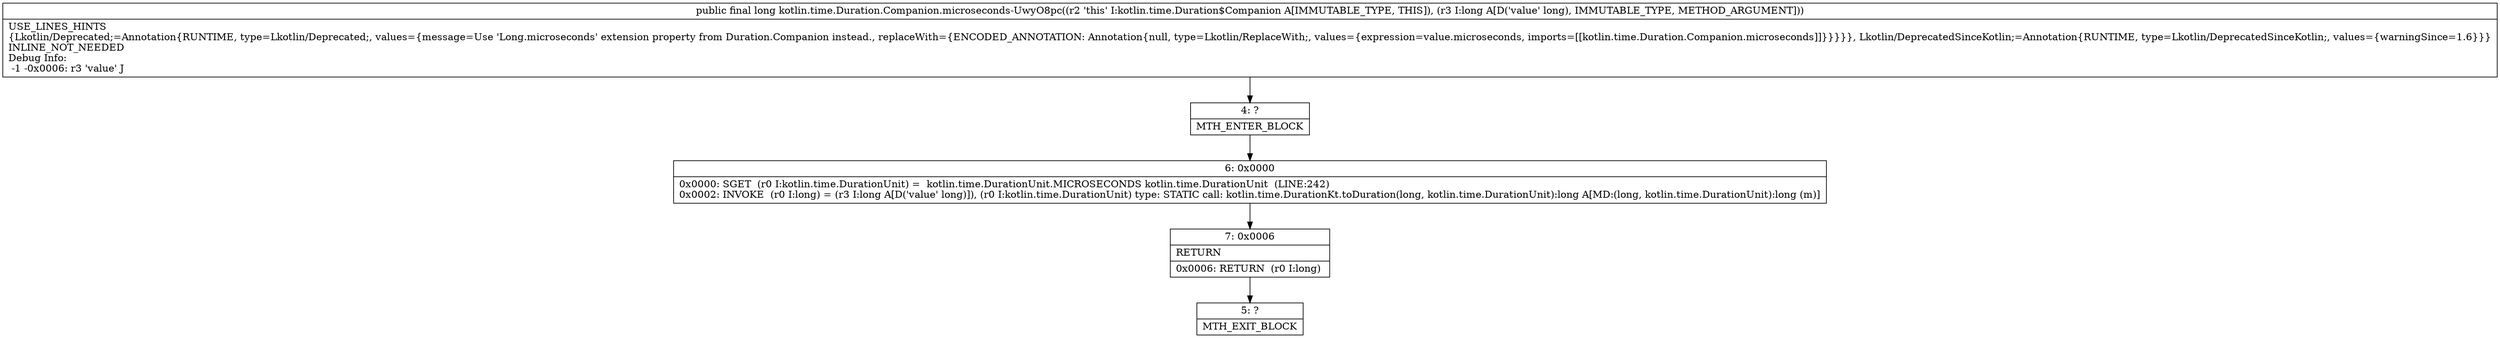 digraph "CFG forkotlin.time.Duration.Companion.microseconds\-UwyO8pc(J)J" {
Node_4 [shape=record,label="{4\:\ ?|MTH_ENTER_BLOCK\l}"];
Node_6 [shape=record,label="{6\:\ 0x0000|0x0000: SGET  (r0 I:kotlin.time.DurationUnit) =  kotlin.time.DurationUnit.MICROSECONDS kotlin.time.DurationUnit  (LINE:242)\l0x0002: INVOKE  (r0 I:long) = (r3 I:long A[D('value' long)]), (r0 I:kotlin.time.DurationUnit) type: STATIC call: kotlin.time.DurationKt.toDuration(long, kotlin.time.DurationUnit):long A[MD:(long, kotlin.time.DurationUnit):long (m)]\l}"];
Node_7 [shape=record,label="{7\:\ 0x0006|RETURN\l|0x0006: RETURN  (r0 I:long) \l}"];
Node_5 [shape=record,label="{5\:\ ?|MTH_EXIT_BLOCK\l}"];
MethodNode[shape=record,label="{public final long kotlin.time.Duration.Companion.microseconds\-UwyO8pc((r2 'this' I:kotlin.time.Duration$Companion A[IMMUTABLE_TYPE, THIS]), (r3 I:long A[D('value' long), IMMUTABLE_TYPE, METHOD_ARGUMENT]))  | USE_LINES_HINTS\l\{Lkotlin\/Deprecated;=Annotation\{RUNTIME, type=Lkotlin\/Deprecated;, values=\{message=Use 'Long.microseconds' extension property from Duration.Companion instead., replaceWith=\{ENCODED_ANNOTATION: Annotation\{null, type=Lkotlin\/ReplaceWith;, values=\{expression=value.microseconds, imports=[[kotlin.time.Duration.Companion.microseconds]]\}\}\}\}\}, Lkotlin\/DeprecatedSinceKotlin;=Annotation\{RUNTIME, type=Lkotlin\/DeprecatedSinceKotlin;, values=\{warningSince=1.6\}\}\}\lINLINE_NOT_NEEDED\lDebug Info:\l  \-1 \-0x0006: r3 'value' J\l}"];
MethodNode -> Node_4;Node_4 -> Node_6;
Node_6 -> Node_7;
Node_7 -> Node_5;
}

